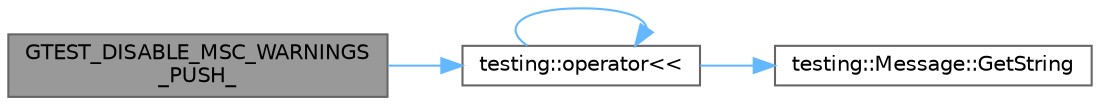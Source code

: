 digraph "GTEST_DISABLE_MSC_WARNINGS_PUSH_"
{
 // LATEX_PDF_SIZE
  bgcolor="transparent";
  edge [fontname=Helvetica,fontsize=10,labelfontname=Helvetica,labelfontsize=10];
  node [fontname=Helvetica,fontsize=10,shape=box,height=0.2,width=0.4];
  rankdir="LR";
  Node1 [id="Node000001",label="GTEST_DISABLE_MSC_WARNINGS\l_PUSH_",height=0.2,width=0.4,color="gray40", fillcolor="grey60", style="filled", fontcolor="black",tooltip=" "];
  Node1 -> Node2 [id="edge1_Node000001_Node000002",color="steelblue1",style="solid",tooltip=" "];
  Node2 [id="Node000002",label="testing::operator\<\<",height=0.2,width=0.4,color="grey40", fillcolor="white", style="filled",URL="$namespacetesting.html#ae899d580f107a7756f3444213e211504",tooltip=" "];
  Node2 -> Node3 [id="edge2_Node000002_Node000003",color="steelblue1",style="solid",tooltip=" "];
  Node3 [id="Node000003",label="testing::Message::GetString",height=0.2,width=0.4,color="grey40", fillcolor="white", style="filled",URL="$classtesting_1_1_message.html#a764f99b38cb3cd18ab87c5261321e063",tooltip=" "];
  Node2 -> Node2 [id="edge3_Node000002_Node000002",color="steelblue1",style="solid",tooltip=" "];
}

